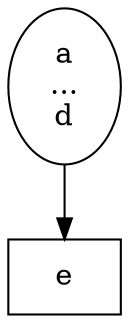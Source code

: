 digraph G {
graph [
name="chain5Block5-compact"
]
e [shape=rectangle, type=block];
"a
...
d" [label="a
...
d"];
"a
...
d"->e ;
}
